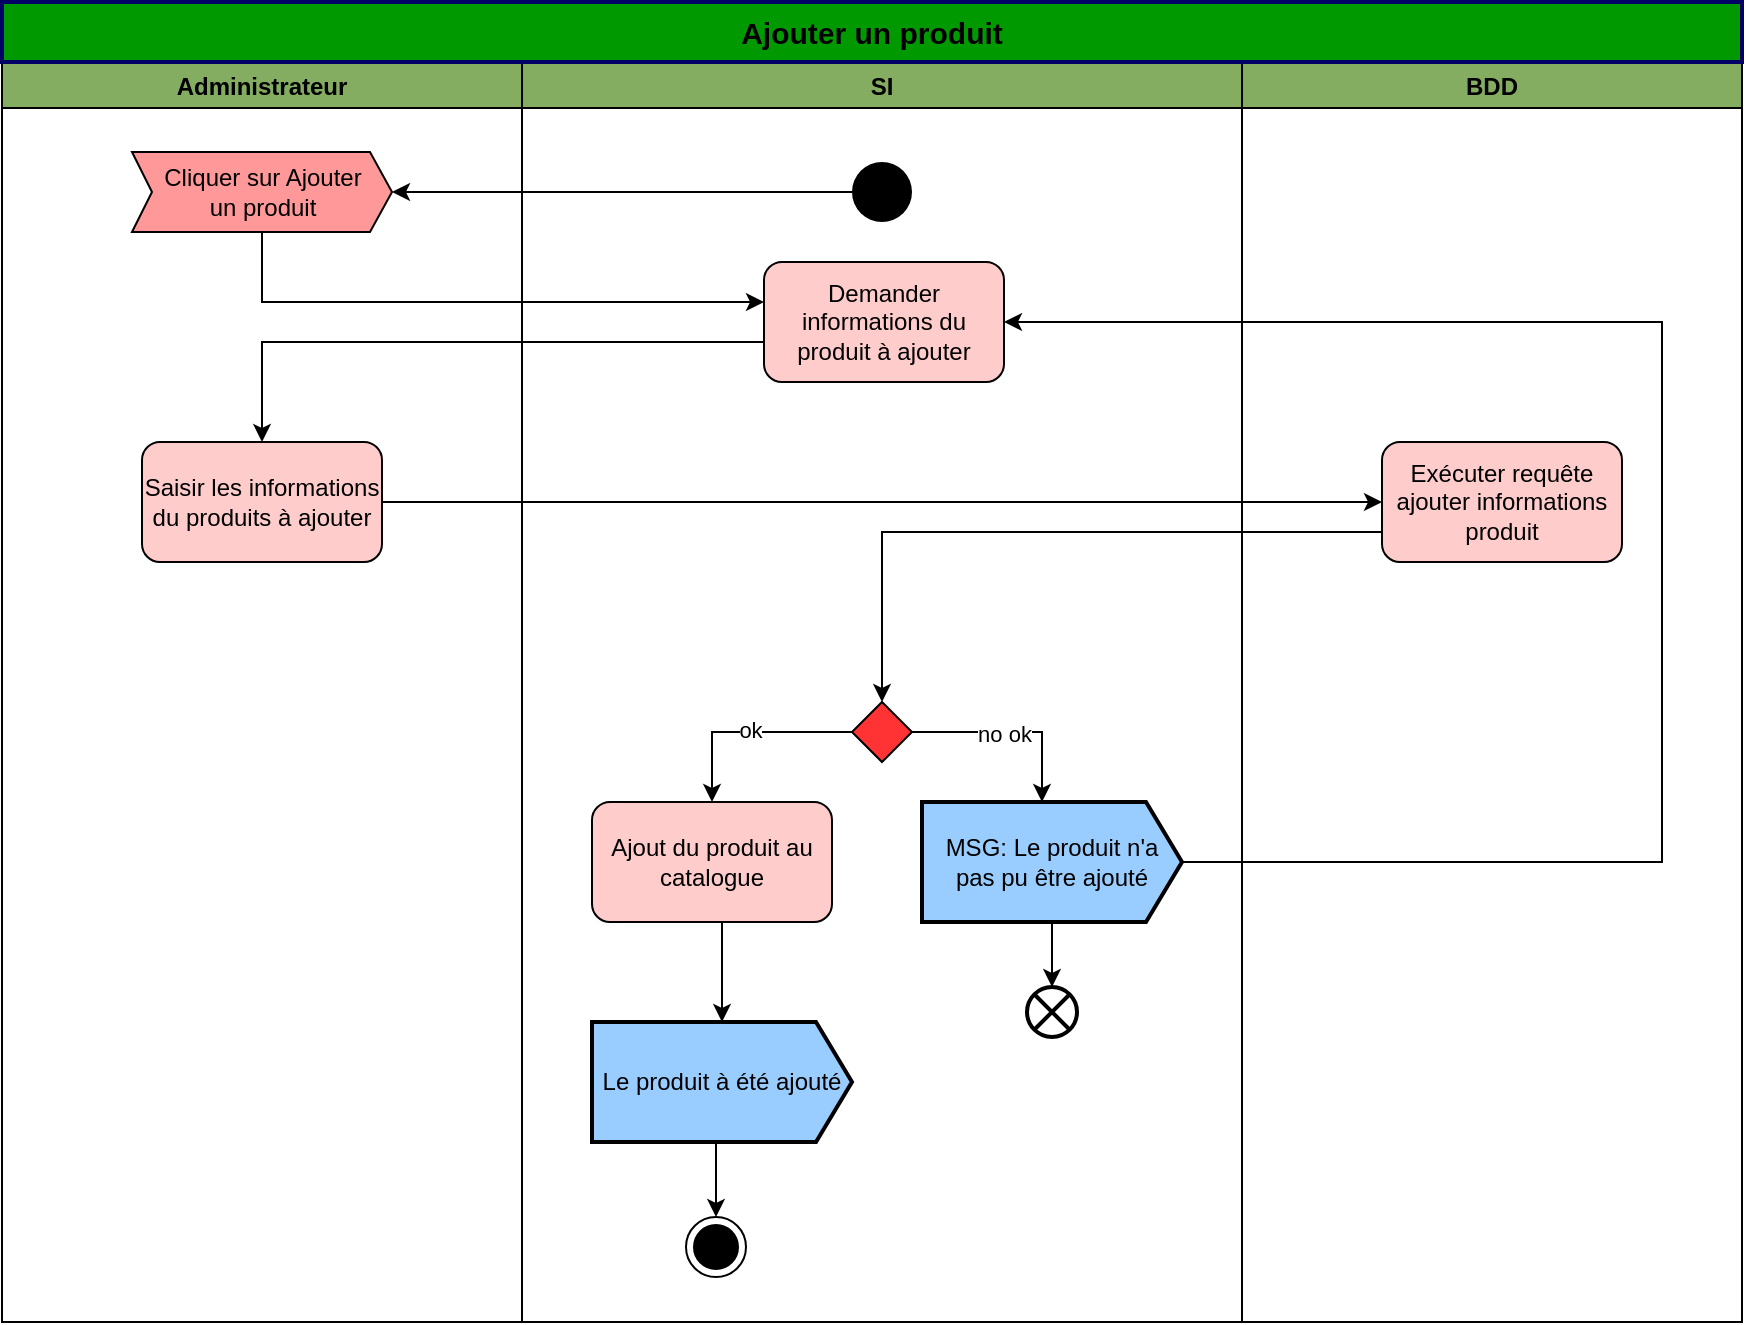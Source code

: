 <mxfile version="13.9.9" type="device"><diagram id="OthdHgJnfS-EeOqq89dI" name="Page-1"><mxGraphModel dx="1913" dy="806" grid="1" gridSize="10" guides="1" tooltips="1" connect="1" arrows="1" fold="1" page="1" pageScale="1" pageWidth="827" pageHeight="1169" math="0" shadow="0"><root><mxCell id="0"/><mxCell id="1" parent="0"/><mxCell id="NrSnQupqM3by3w9Et99v-1" value="Administrateur" style="swimlane;fillColor=#85AD61;startSize=23;" parent="1" vertex="1"><mxGeometry x="-770" y="60" width="260" height="630" as="geometry"/></mxCell><mxCell id="NrSnQupqM3by3w9Et99v-5" value="&lt;br&gt;Cliquer sur Ajouter&lt;br&gt;un produit&lt;br&gt;&amp;nbsp;" style="html=1;shadow=0;dashed=0;align=center;verticalAlign=middle;shape=mxgraph.arrows2.arrow;dy=0;dx=11;notch=10;fillColor=#FF9999;" parent="NrSnQupqM3by3w9Et99v-1" vertex="1"><mxGeometry x="65" y="45" width="130" height="40" as="geometry"/></mxCell><mxCell id="NrSnQupqM3by3w9Et99v-7" value="Saisir les informations du produits à ajouter&lt;br&gt;" style="rounded=1;whiteSpace=wrap;html=1;fillColor=#FFCCCC;" parent="NrSnQupqM3by3w9Et99v-1" vertex="1"><mxGeometry x="70" y="190" width="120" height="60" as="geometry"/></mxCell><mxCell id="NrSnQupqM3by3w9Et99v-2" value="SI" style="swimlane;strokeColor=#000000;fillColor=#85AD61;" parent="1" vertex="1"><mxGeometry x="-510" y="60" width="360" height="630" as="geometry"/></mxCell><mxCell id="NrSnQupqM3by3w9Et99v-4" value="" style="ellipse;fillColor=#000000;strokeColor=none;" parent="NrSnQupqM3by3w9Et99v-2" vertex="1"><mxGeometry x="165" y="50" width="30" height="30" as="geometry"/></mxCell><mxCell id="NrSnQupqM3by3w9Et99v-6" value="Demander informations du produit à ajouter" style="rounded=1;whiteSpace=wrap;html=1;fillColor=#FFCCCC;" parent="NrSnQupqM3by3w9Et99v-2" vertex="1"><mxGeometry x="121" y="100" width="120" height="60" as="geometry"/></mxCell><mxCell id="NrSnQupqM3by3w9Et99v-35" style="edgeStyle=orthogonalEdgeStyle;rounded=0;orthogonalLoop=1;jettySize=auto;html=1;exitX=1;exitY=1;exitDx=0;exitDy=0;entryX=0.5;entryY=0;entryDx=0;entryDy=0;" parent="NrSnQupqM3by3w9Et99v-2" source="NrSnQupqM3by3w9Et99v-9" edge="1"><mxGeometry relative="1" as="geometry"><Array as="points"><mxPoint x="188" y="335"/><mxPoint x="260" y="335"/></Array><mxPoint x="260" y="370" as="targetPoint"/></mxGeometry></mxCell><mxCell id="N53plQGSEI8BN--lj58n-2" value="no ok" style="edgeLabel;html=1;align=center;verticalAlign=middle;resizable=0;points=[];" vertex="1" connectable="0" parent="NrSnQupqM3by3w9Et99v-35"><mxGeometry x="0.061" y="-1" relative="1" as="geometry"><mxPoint as="offset"/></mxGeometry></mxCell><mxCell id="9WWgGbE0TaU2sjg48zPN-1" style="edgeStyle=orthogonalEdgeStyle;rounded=0;orthogonalLoop=1;jettySize=auto;html=1;exitX=0;exitY=0.5;exitDx=0;exitDy=0;entryX=0.5;entryY=0;entryDx=0;entryDy=0;" parent="NrSnQupqM3by3w9Et99v-2" source="NrSnQupqM3by3w9Et99v-9" target="gMyzG2_6VVG9KbDFTQ9a-7" edge="1"><mxGeometry relative="1" as="geometry"/></mxCell><mxCell id="N53plQGSEI8BN--lj58n-1" value="ok" style="edgeLabel;html=1;align=center;verticalAlign=middle;resizable=0;points=[];" vertex="1" connectable="0" parent="9WWgGbE0TaU2sjg48zPN-1"><mxGeometry x="-0.029" y="-1" relative="1" as="geometry"><mxPoint as="offset"/></mxGeometry></mxCell><mxCell id="NrSnQupqM3by3w9Et99v-9" value="" style="rhombus;fillColor=#FF3333;" parent="NrSnQupqM3by3w9Et99v-2" vertex="1"><mxGeometry x="165" y="320" width="30" height="30" as="geometry"/></mxCell><mxCell id="NrSnQupqM3by3w9Et99v-49" value="" style="ellipse;html=1;shape=endState;fillColor=#000000;strokeColor=#000000;" parent="NrSnQupqM3by3w9Et99v-2" vertex="1"><mxGeometry x="82" y="577.5" width="30" height="30" as="geometry"/></mxCell><mxCell id="gMyzG2_6VVG9KbDFTQ9a-3" style="edgeStyle=orthogonalEdgeStyle;rounded=0;orthogonalLoop=1;jettySize=auto;html=1;exitX=0.5;exitY=1;exitDx=0;exitDy=0;exitPerimeter=0;entryX=0.5;entryY=0;entryDx=0;entryDy=0;" parent="NrSnQupqM3by3w9Et99v-2" source="gMyzG2_6VVG9KbDFTQ9a-1" target="NrSnQupqM3by3w9Et99v-49" edge="1"><mxGeometry relative="1" as="geometry"/></mxCell><mxCell id="gMyzG2_6VVG9KbDFTQ9a-1" value="Le produit à été ajouté" style="html=1;shape=mxgraph.sysml.sendSigAct;strokeWidth=2;whiteSpace=wrap;align=center;fillColor=#99CCFF;" parent="NrSnQupqM3by3w9Et99v-2" vertex="1"><mxGeometry x="35" y="480" width="130" height="60" as="geometry"/></mxCell><mxCell id="gMyzG2_6VVG9KbDFTQ9a-5" style="edgeStyle=orthogonalEdgeStyle;rounded=0;orthogonalLoop=1;jettySize=auto;html=1;exitX=0.5;exitY=1;exitDx=0;exitDy=0;exitPerimeter=0;entryX=0.5;entryY=0;entryDx=0;entryDy=0;entryPerimeter=0;" parent="NrSnQupqM3by3w9Et99v-2" source="gMyzG2_6VVG9KbDFTQ9a-2" target="gMyzG2_6VVG9KbDFTQ9a-4" edge="1"><mxGeometry relative="1" as="geometry"/></mxCell><mxCell id="gMyzG2_6VVG9KbDFTQ9a-9" style="edgeStyle=orthogonalEdgeStyle;rounded=0;orthogonalLoop=1;jettySize=auto;html=1;exitX=1;exitY=0.5;exitDx=0;exitDy=0;exitPerimeter=0;entryX=1;entryY=0.5;entryDx=0;entryDy=0;" parent="NrSnQupqM3by3w9Et99v-2" source="gMyzG2_6VVG9KbDFTQ9a-2" target="NrSnQupqM3by3w9Et99v-6" edge="1"><mxGeometry relative="1" as="geometry"><Array as="points"><mxPoint x="570" y="400"/><mxPoint x="570" y="130"/></Array></mxGeometry></mxCell><mxCell id="gMyzG2_6VVG9KbDFTQ9a-2" value="&lt;span&gt;MSG: Le produit n'a pas pu être ajouté&lt;/span&gt;" style="html=1;shape=mxgraph.sysml.sendSigAct;strokeWidth=2;whiteSpace=wrap;align=center;fillColor=#99CCFF;" parent="NrSnQupqM3by3w9Et99v-2" vertex="1"><mxGeometry x="200" y="370" width="130" height="60" as="geometry"/></mxCell><mxCell id="gMyzG2_6VVG9KbDFTQ9a-4" value="" style="html=1;shape=mxgraph.sysml.flowFinal;strokeWidth=2;verticalLabelPosition=bottom;verticalAlignment=top;" parent="NrSnQupqM3by3w9Et99v-2" vertex="1"><mxGeometry x="252.5" y="462.5" width="25" height="25" as="geometry"/></mxCell><mxCell id="gMyzG2_6VVG9KbDFTQ9a-8" style="edgeStyle=orthogonalEdgeStyle;rounded=0;orthogonalLoop=1;jettySize=auto;html=1;exitX=0.5;exitY=1;exitDx=0;exitDy=0;entryX=0.5;entryY=0;entryDx=0;entryDy=0;entryPerimeter=0;" parent="NrSnQupqM3by3w9Et99v-2" source="gMyzG2_6VVG9KbDFTQ9a-7" target="gMyzG2_6VVG9KbDFTQ9a-1" edge="1"><mxGeometry relative="1" as="geometry"><Array as="points"><mxPoint x="100" y="430"/></Array></mxGeometry></mxCell><mxCell id="gMyzG2_6VVG9KbDFTQ9a-7" value="Ajout du produit au catalogue" style="rounded=1;whiteSpace=wrap;html=1;fillColor=#FFCCCC;" parent="NrSnQupqM3by3w9Et99v-2" vertex="1"><mxGeometry x="35" y="370" width="120" height="60" as="geometry"/></mxCell><mxCell id="NrSnQupqM3by3w9Et99v-3" value="BDD" style="swimlane;fillColor=#85AD61;" parent="1" vertex="1"><mxGeometry x="-150" y="60" width="250" height="630" as="geometry"/></mxCell><mxCell id="NrSnQupqM3by3w9Et99v-8" value="Exécuter requête ajouter informations produit" style="rounded=1;whiteSpace=wrap;html=1;fillColor=#FFCCCC;" parent="NrSnQupqM3by3w9Et99v-3" vertex="1"><mxGeometry x="70" y="190" width="120" height="60" as="geometry"/></mxCell><mxCell id="NrSnQupqM3by3w9Et99v-17" style="edgeStyle=orthogonalEdgeStyle;rounded=0;orthogonalLoop=1;jettySize=auto;html=1;exitX=0;exitY=0.5;exitDx=0;exitDy=0;entryX=1;entryY=0.5;entryDx=0;entryDy=0;entryPerimeter=0;" parent="1" source="NrSnQupqM3by3w9Et99v-4" target="NrSnQupqM3by3w9Et99v-5" edge="1"><mxGeometry relative="1" as="geometry"/></mxCell><mxCell id="NrSnQupqM3by3w9Et99v-23" style="edgeStyle=orthogonalEdgeStyle;rounded=0;orthogonalLoop=1;jettySize=auto;html=1;exitX=0;exitY=0;exitDx=119;exitDy=40;exitPerimeter=0;" parent="1" source="NrSnQupqM3by3w9Et99v-5" edge="1"><mxGeometry relative="1" as="geometry"><mxPoint x="-389" y="180" as="targetPoint"/><Array as="points"><mxPoint x="-640" y="145"/><mxPoint x="-640" y="180"/></Array></mxGeometry></mxCell><mxCell id="NrSnQupqM3by3w9Et99v-24" style="edgeStyle=orthogonalEdgeStyle;rounded=0;orthogonalLoop=1;jettySize=auto;html=1;exitX=0;exitY=0.75;exitDx=0;exitDy=0;" parent="1" source="NrSnQupqM3by3w9Et99v-6" target="NrSnQupqM3by3w9Et99v-7" edge="1"><mxGeometry relative="1" as="geometry"><Array as="points"><mxPoint x="-389" y="200"/><mxPoint x="-640" y="200"/></Array></mxGeometry></mxCell><mxCell id="NrSnQupqM3by3w9Et99v-51" value="&lt;font style=&quot;font-size: 15px&quot;&gt;&lt;b&gt;Ajouter un produit&lt;/b&gt;&lt;/font&gt;" style="rounded=0;whiteSpace=wrap;html=1;fillColor=#009900;strokeWidth=2;strokeColor=#000066;" parent="1" vertex="1"><mxGeometry x="-770" y="30" width="870" height="30" as="geometry"/></mxCell><mxCell id="NrSnQupqM3by3w9Et99v-66" style="edgeStyle=orthogonalEdgeStyle;rounded=0;orthogonalLoop=1;jettySize=auto;html=1;exitX=0;exitY=0.75;exitDx=0;exitDy=0;entryX=0.5;entryY=0;entryDx=0;entryDy=0;" parent="1" source="NrSnQupqM3by3w9Et99v-8" target="NrSnQupqM3by3w9Et99v-9" edge="1"><mxGeometry relative="1" as="geometry"><mxPoint x="-330" y="310" as="sourcePoint"/></mxGeometry></mxCell><mxCell id="gMyzG2_6VVG9KbDFTQ9a-6" style="edgeStyle=orthogonalEdgeStyle;rounded=0;orthogonalLoop=1;jettySize=auto;html=1;exitX=1;exitY=0.5;exitDx=0;exitDy=0;entryX=0;entryY=0.5;entryDx=0;entryDy=0;" parent="1" source="NrSnQupqM3by3w9Et99v-7" target="NrSnQupqM3by3w9Et99v-8" edge="1"><mxGeometry relative="1" as="geometry"/></mxCell></root></mxGraphModel></diagram></mxfile>